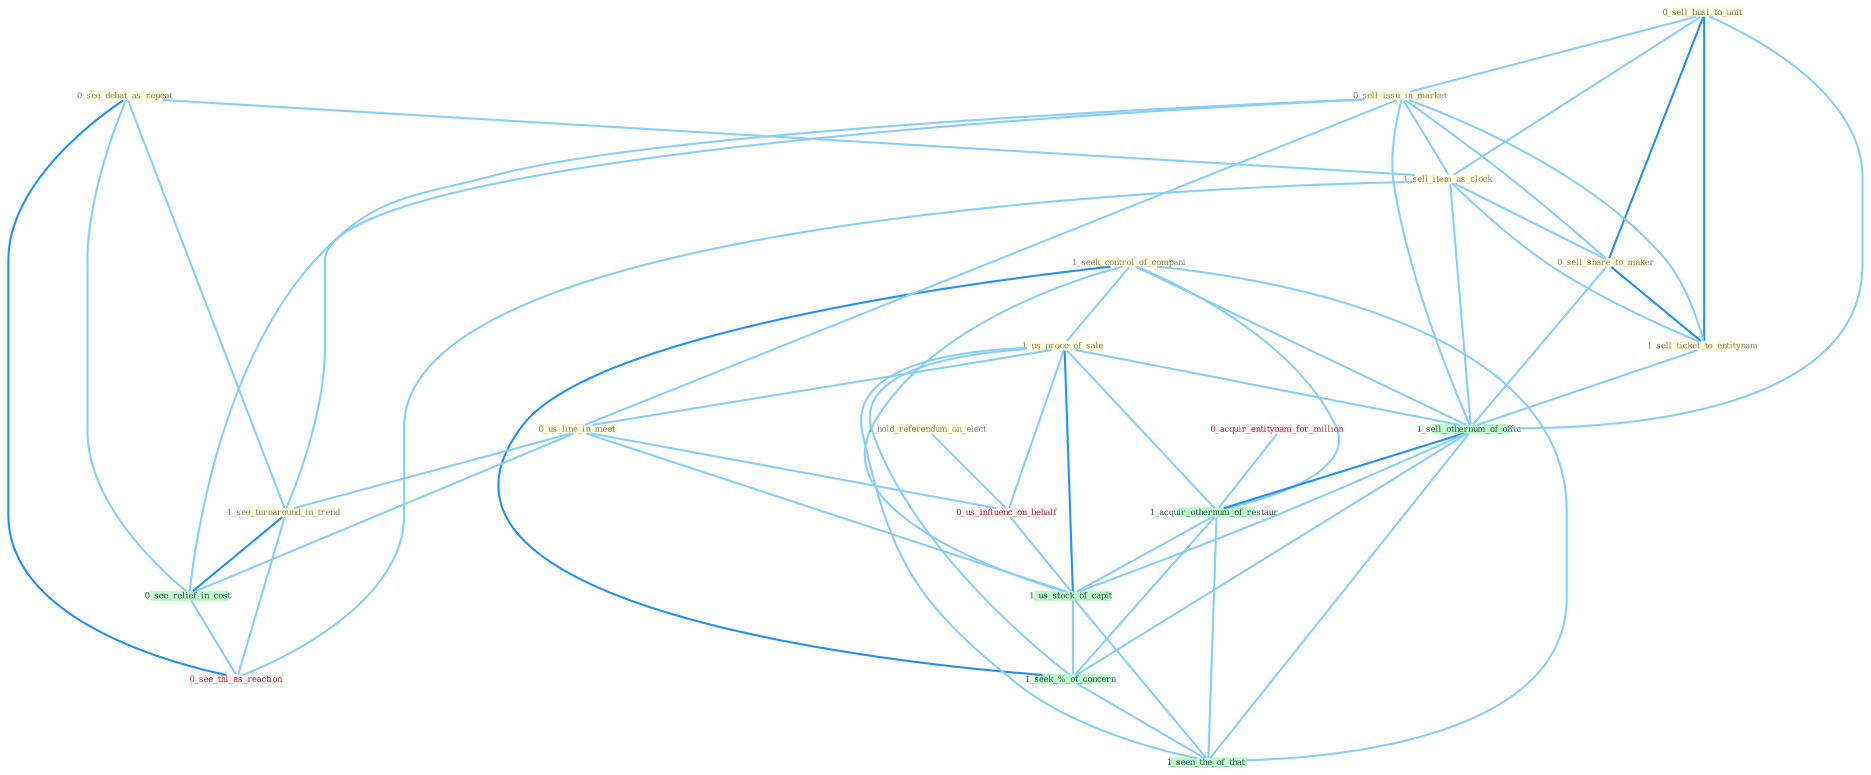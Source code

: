 Graph G{ 
    node
    [shape=polygon,style=filled,width=.5,height=.06,color="#BDFCC9",fixedsize=true,fontsize=4,
    fontcolor="#2f4f4f"];
    {node
    [color="#ffffe0", fontcolor="#8b7d6b"] "1_seek_control_of_compani " "0_sell_busi_to_unit " "1_hold_referendum_on_elect " "0_see_debat_as_repeat " "0_sell_issu_in_market " "1_sell_item_as_clock " "1_us_proce_of_sale " "0_sell_share_to_maker " "0_us_line_in_meet " "1_sell_ticket_to_entitynam " "1_see_turnaround_in_trend "}
{node [color="#fff0f5", fontcolor="#b22222"] "0_acquir_entitynam_for_million " "0_us_influenc_on_behalf " "0_see_thi_as_reaction "}
edge [color="#B0E2FF"];

	"1_seek_control_of_compani " -- "1_us_proce_of_sale " [w="1", color="#87cefa" ];
	"1_seek_control_of_compani " -- "1_sell_othernum_of_offic " [w="1", color="#87cefa" ];
	"1_seek_control_of_compani " -- "1_acquir_othernum_of_restaur " [w="1", color="#87cefa" ];
	"1_seek_control_of_compani " -- "1_us_stock_of_capit " [w="1", color="#87cefa" ];
	"1_seek_control_of_compani " -- "1_seek_%_of_concern " [w="2", color="#1e90ff" , len=0.8];
	"1_seek_control_of_compani " -- "1_seen_the_of_that " [w="1", color="#87cefa" ];
	"0_sell_busi_to_unit " -- "0_sell_issu_in_market " [w="1", color="#87cefa" ];
	"0_sell_busi_to_unit " -- "1_sell_item_as_clock " [w="1", color="#87cefa" ];
	"0_sell_busi_to_unit " -- "0_sell_share_to_maker " [w="2", color="#1e90ff" , len=0.8];
	"0_sell_busi_to_unit " -- "1_sell_ticket_to_entitynam " [w="2", color="#1e90ff" , len=0.8];
	"0_sell_busi_to_unit " -- "1_sell_othernum_of_offic " [w="1", color="#87cefa" ];
	"1_hold_referendum_on_elect " -- "0_us_influenc_on_behalf " [w="1", color="#87cefa" ];
	"0_see_debat_as_repeat " -- "1_sell_item_as_clock " [w="1", color="#87cefa" ];
	"0_see_debat_as_repeat " -- "1_see_turnaround_in_trend " [w="1", color="#87cefa" ];
	"0_see_debat_as_repeat " -- "0_see_relief_in_cost " [w="1", color="#87cefa" ];
	"0_see_debat_as_repeat " -- "0_see_thi_as_reaction " [w="2", color="#1e90ff" , len=0.8];
	"0_sell_issu_in_market " -- "1_sell_item_as_clock " [w="1", color="#87cefa" ];
	"0_sell_issu_in_market " -- "0_sell_share_to_maker " [w="1", color="#87cefa" ];
	"0_sell_issu_in_market " -- "0_us_line_in_meet " [w="1", color="#87cefa" ];
	"0_sell_issu_in_market " -- "1_sell_ticket_to_entitynam " [w="1", color="#87cefa" ];
	"0_sell_issu_in_market " -- "1_see_turnaround_in_trend " [w="1", color="#87cefa" ];
	"0_sell_issu_in_market " -- "1_sell_othernum_of_offic " [w="1", color="#87cefa" ];
	"0_sell_issu_in_market " -- "0_see_relief_in_cost " [w="1", color="#87cefa" ];
	"1_sell_item_as_clock " -- "0_sell_share_to_maker " [w="1", color="#87cefa" ];
	"1_sell_item_as_clock " -- "1_sell_ticket_to_entitynam " [w="1", color="#87cefa" ];
	"1_sell_item_as_clock " -- "1_sell_othernum_of_offic " [w="1", color="#87cefa" ];
	"1_sell_item_as_clock " -- "0_see_thi_as_reaction " [w="1", color="#87cefa" ];
	"1_us_proce_of_sale " -- "0_us_line_in_meet " [w="1", color="#87cefa" ];
	"1_us_proce_of_sale " -- "1_sell_othernum_of_offic " [w="1", color="#87cefa" ];
	"1_us_proce_of_sale " -- "0_us_influenc_on_behalf " [w="1", color="#87cefa" ];
	"1_us_proce_of_sale " -- "1_acquir_othernum_of_restaur " [w="1", color="#87cefa" ];
	"1_us_proce_of_sale " -- "1_us_stock_of_capit " [w="2", color="#1e90ff" , len=0.8];
	"1_us_proce_of_sale " -- "1_seek_%_of_concern " [w="1", color="#87cefa" ];
	"1_us_proce_of_sale " -- "1_seen_the_of_that " [w="1", color="#87cefa" ];
	"0_sell_share_to_maker " -- "1_sell_ticket_to_entitynam " [w="2", color="#1e90ff" , len=0.8];
	"0_sell_share_to_maker " -- "1_sell_othernum_of_offic " [w="1", color="#87cefa" ];
	"0_us_line_in_meet " -- "1_see_turnaround_in_trend " [w="1", color="#87cefa" ];
	"0_us_line_in_meet " -- "0_us_influenc_on_behalf " [w="1", color="#87cefa" ];
	"0_us_line_in_meet " -- "0_see_relief_in_cost " [w="1", color="#87cefa" ];
	"0_us_line_in_meet " -- "1_us_stock_of_capit " [w="1", color="#87cefa" ];
	"1_sell_ticket_to_entitynam " -- "1_sell_othernum_of_offic " [w="1", color="#87cefa" ];
	"1_see_turnaround_in_trend " -- "0_see_relief_in_cost " [w="2", color="#1e90ff" , len=0.8];
	"1_see_turnaround_in_trend " -- "0_see_thi_as_reaction " [w="1", color="#87cefa" ];
	"0_acquir_entitynam_for_million " -- "1_acquir_othernum_of_restaur " [w="1", color="#87cefa" ];
	"1_sell_othernum_of_offic " -- "1_acquir_othernum_of_restaur " [w="2", color="#1e90ff" , len=0.8];
	"1_sell_othernum_of_offic " -- "1_us_stock_of_capit " [w="1", color="#87cefa" ];
	"1_sell_othernum_of_offic " -- "1_seek_%_of_concern " [w="1", color="#87cefa" ];
	"1_sell_othernum_of_offic " -- "1_seen_the_of_that " [w="1", color="#87cefa" ];
	"0_us_influenc_on_behalf " -- "1_us_stock_of_capit " [w="1", color="#87cefa" ];
	"0_see_relief_in_cost " -- "0_see_thi_as_reaction " [w="1", color="#87cefa" ];
	"1_acquir_othernum_of_restaur " -- "1_us_stock_of_capit " [w="1", color="#87cefa" ];
	"1_acquir_othernum_of_restaur " -- "1_seek_%_of_concern " [w="1", color="#87cefa" ];
	"1_acquir_othernum_of_restaur " -- "1_seen_the_of_that " [w="1", color="#87cefa" ];
	"1_us_stock_of_capit " -- "1_seek_%_of_concern " [w="1", color="#87cefa" ];
	"1_us_stock_of_capit " -- "1_seen_the_of_that " [w="1", color="#87cefa" ];
	"1_seek_%_of_concern " -- "1_seen_the_of_that " [w="1", color="#87cefa" ];
}